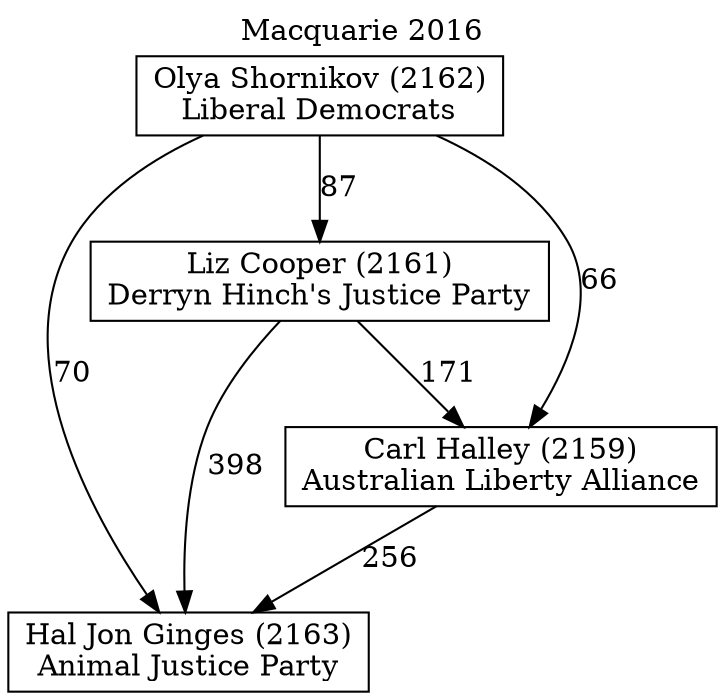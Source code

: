 // House preference flow
digraph "Hal Jon Ginges (2163)_Macquarie_2016" {
	graph [label="Macquarie 2016" labelloc=t mclimit=10]
	node [shape=box]
	"Liz Cooper (2161)" [label="Liz Cooper (2161)
Derryn Hinch's Justice Party"]
	"Hal Jon Ginges (2163)" [label="Hal Jon Ginges (2163)
Animal Justice Party"]
	"Olya Shornikov (2162)" [label="Olya Shornikov (2162)
Liberal Democrats"]
	"Carl Halley (2159)" [label="Carl Halley (2159)
Australian Liberty Alliance"]
	"Olya Shornikov (2162)" -> "Hal Jon Ginges (2163)" [label=70]
	"Carl Halley (2159)" -> "Hal Jon Ginges (2163)" [label=256]
	"Olya Shornikov (2162)" -> "Liz Cooper (2161)" [label=87]
	"Liz Cooper (2161)" -> "Carl Halley (2159)" [label=171]
	"Olya Shornikov (2162)" -> "Carl Halley (2159)" [label=66]
	"Liz Cooper (2161)" -> "Hal Jon Ginges (2163)" [label=398]
}
